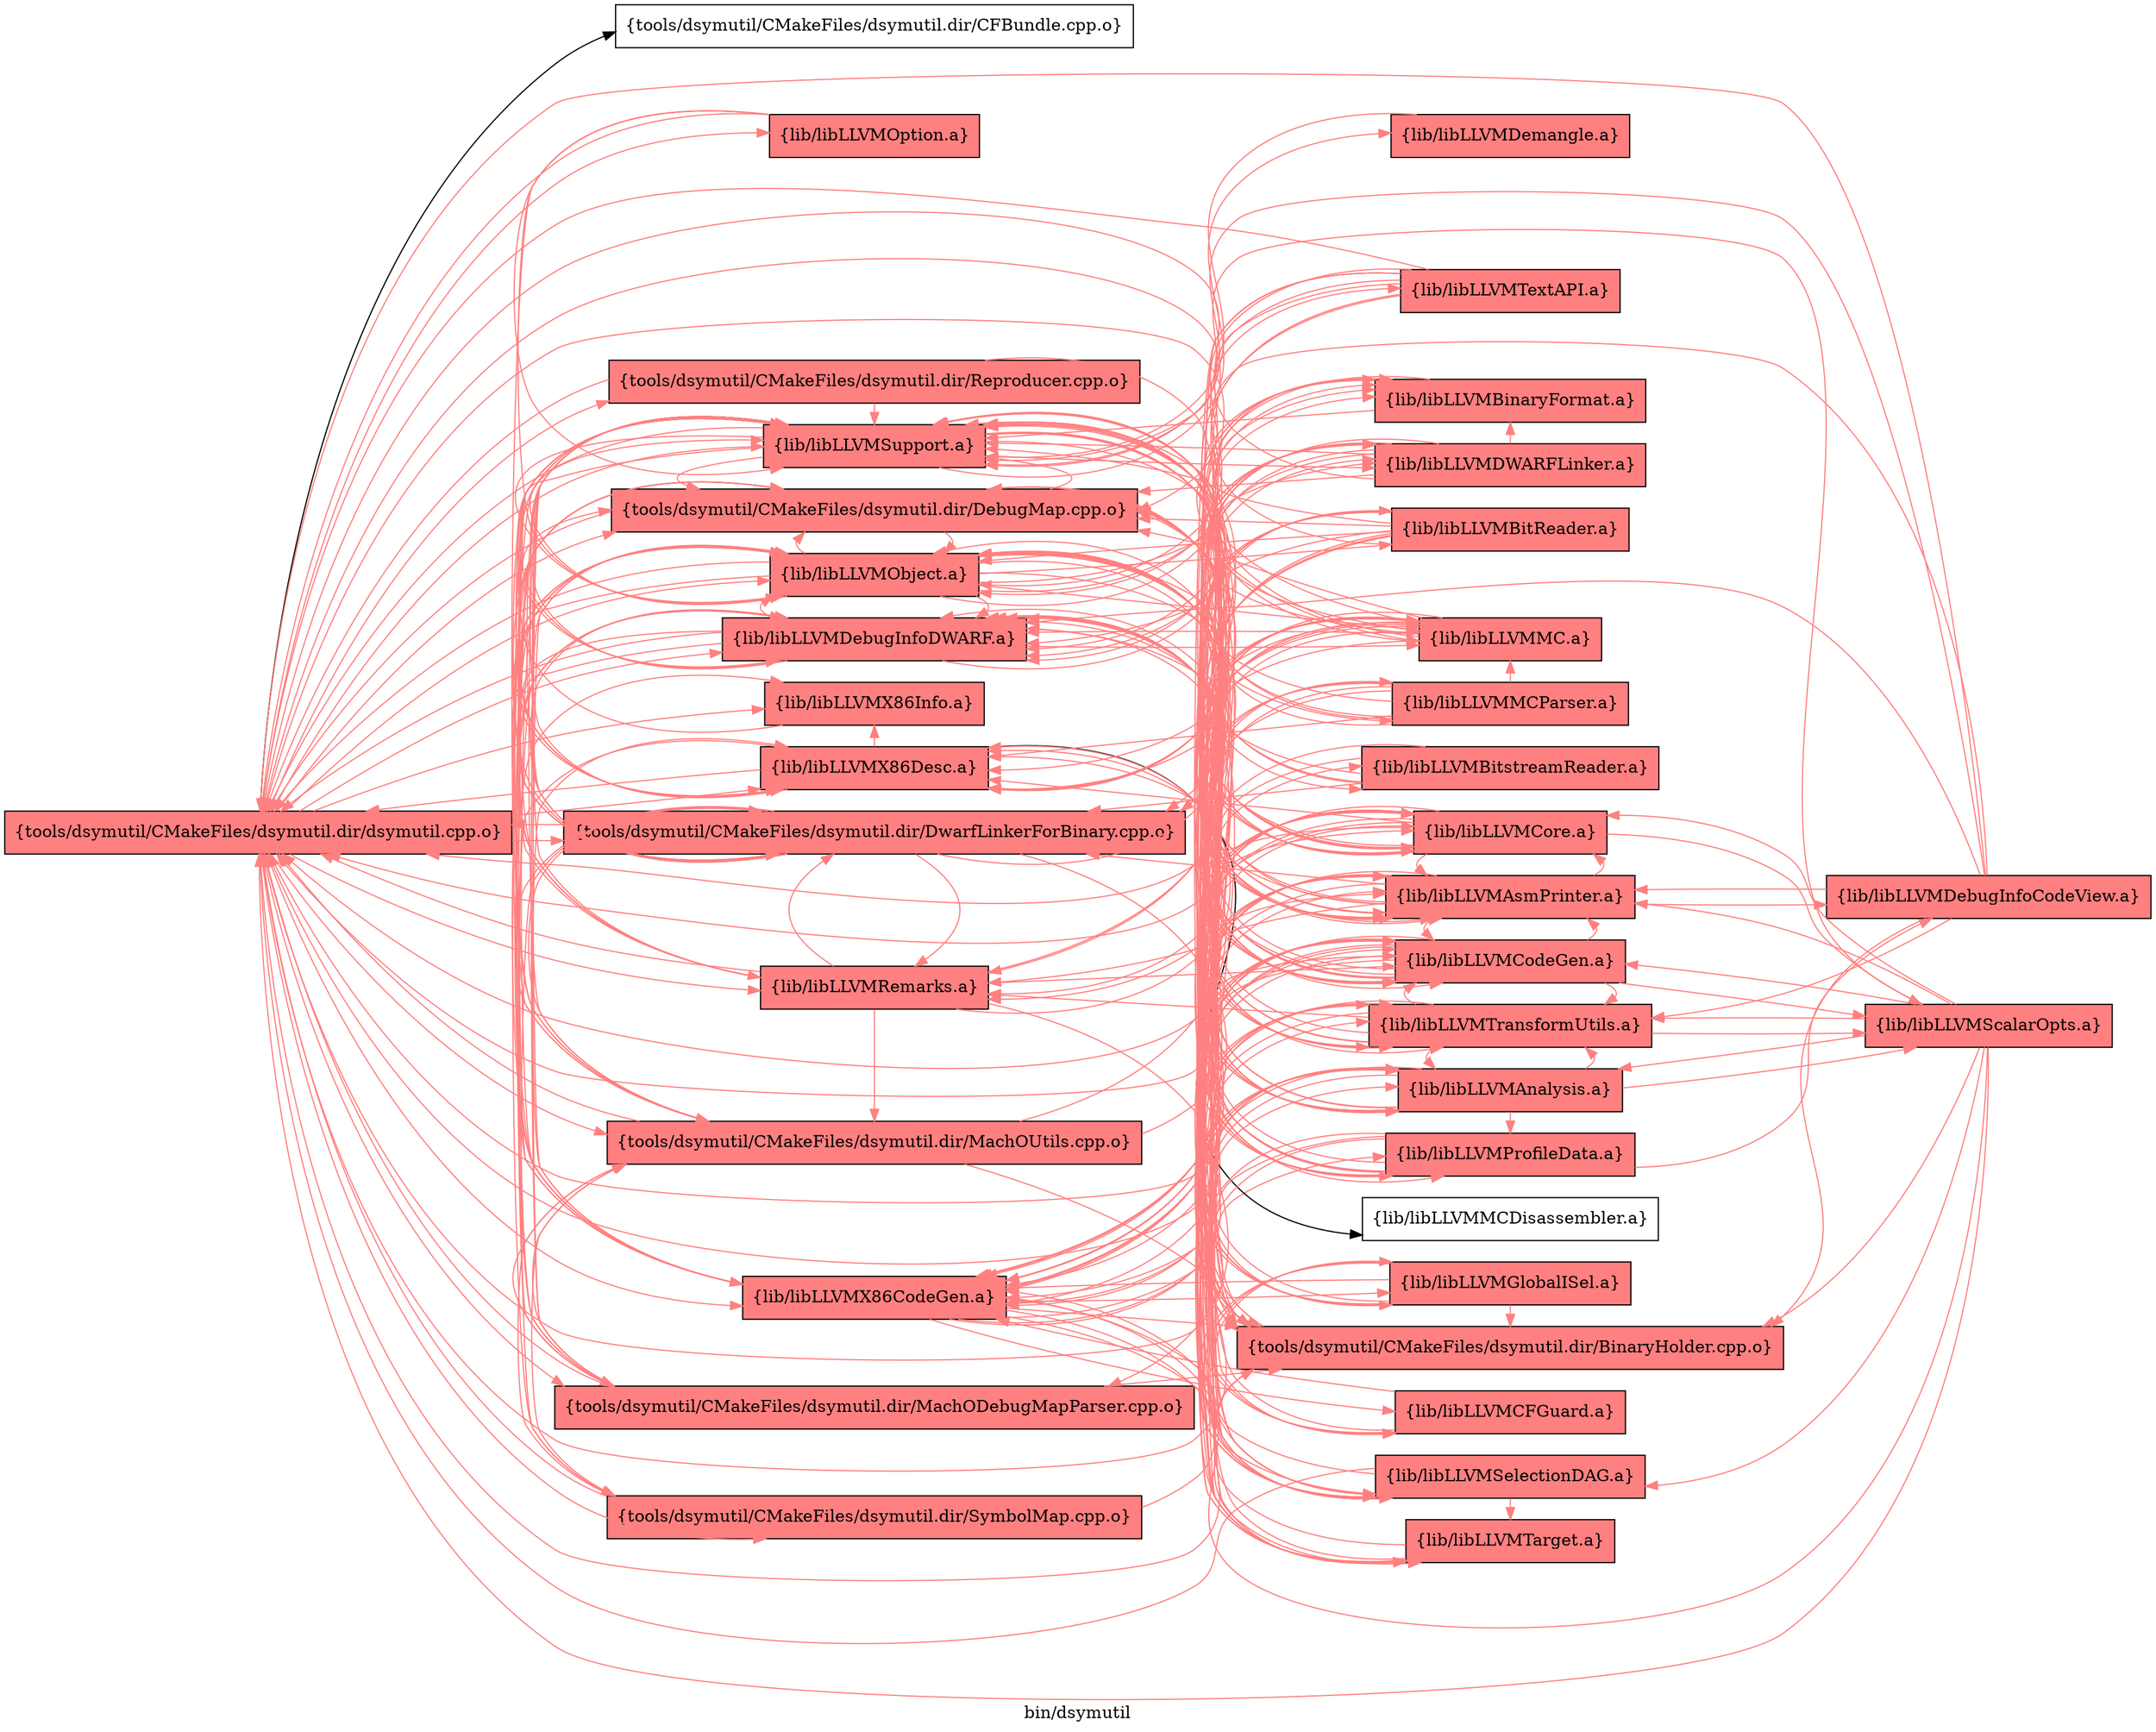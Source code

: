 digraph "bin/dsymutil" {
	label="bin/dsymutil";
	rankdir="LR"
	{ rank=same; Node0x5583446e5d78;  }
	{ rank=same; Node0x5583446e9338; Node0x5583446e8bb8; Node0x5583446e8fc8; Node0x5583446e87a8; Node0x5583446e76c8; Node0x5583446d7fe8; Node0x5583446ce9e8; Node0x5583446d3a88; Node0x5583446d3fd8; Node0x5583446d4488; Node0x5583446d0d38; Node0x5583446d4fc8; Node0x5583446d17d8; Node0x5583446d1c88; Node0x5583446d2138;  }
	{ rank=same; Node0x5583446e55f8; Node0x5583446d5518; Node0x5583446d59c8; Node0x5583446d1288; Node0x5583446d4938; Node0x5583446cbec8; Node0x5583446d2f98; Node0x5583446d9898; Node0x5583446d7bd8; Node0x5583446c4a38; Node0x5583446d9398; Node0x5583446ce178; Node0x5583446d8088; Node0x5583446d3498; Node0x5583446ccd78; Node0x5583446cd458; Node0x5583446d7138; Node0x5583446cd958; Node0x5583446cc8c8; Node0x5583446d5158;  }

	Node0x5583446e5d78 [shape=record,shape=box,style=filled,fillcolor="1.000000 0.5 1",group=1,label="{tools/dsymutil/CMakeFiles/dsymutil.dir/dsymutil.cpp.o}"];
	Node0x5583446e5d78 -> Node0x5583446e9338;
	Node0x5583446e5d78 -> Node0x5583446e8bb8[color="1.000000 0.5 1"];
	Node0x5583446e5d78 -> Node0x5583446e8fc8[color="1.000000 0.5 1"];
	Node0x5583446e5d78 -> Node0x5583446e87a8[color="1.000000 0.5 1"];
	Node0x5583446e5d78 -> Node0x5583446e76c8[color="1.000000 0.5 1"];
	Node0x5583446e5d78 -> Node0x5583446d7fe8[color="1.000000 0.5 1"];
	Node0x5583446e5d78 -> Node0x5583446ce9e8[color="1.000000 0.5 1"];
	Node0x5583446e5d78 -> Node0x5583446d3a88[color="1.000000 0.5 1"];
	Node0x5583446e5d78 -> Node0x5583446d3fd8[color="1.000000 0.5 1"];
	Node0x5583446e5d78 -> Node0x5583446d4488[color="1.000000 0.5 1"];
	Node0x5583446e5d78 -> Node0x5583446d0d38[color="1.000000 0.5 1"];
	Node0x5583446e5d78 -> Node0x5583446d4fc8[color="1.000000 0.5 1"];
	Node0x5583446e5d78 -> Node0x5583446d17d8[color="1.000000 0.5 1"];
	Node0x5583446e5d78 -> Node0x5583446d1c88[color="1.000000 0.5 1"];
	Node0x5583446e5d78 -> Node0x5583446d2138[color="1.000000 0.5 1"];
	Node0x5583446e9338 [shape=record,shape=box,group=0,label="{tools/dsymutil/CMakeFiles/dsymutil.dir/CFBundle.cpp.o}"];
	Node0x5583446e8bb8 [shape=record,shape=box,style=filled,fillcolor="1.000000 0.5 1",group=1,label="{tools/dsymutil/CMakeFiles/dsymutil.dir/DebugMap.cpp.o}"];
	Node0x5583446e8bb8 -> Node0x5583446e5d78[color="1.000000 0.5 1"];
	Node0x5583446e8bb8 -> Node0x5583446e55f8[color="1.000000 0.5 1"];
	Node0x5583446e8bb8 -> Node0x5583446d0d38[color="1.000000 0.5 1"];
	Node0x5583446e8bb8 -> Node0x5583446d2138[color="1.000000 0.5 1"];
	Node0x5583446e8fc8 [shape=record,shape=box,style=filled,fillcolor="1.000000 0.5 1",group=1,label="{tools/dsymutil/CMakeFiles/dsymutil.dir/DwarfLinkerForBinary.cpp.o}"];
	Node0x5583446e8fc8 -> Node0x5583446e5d78[color="1.000000 0.5 1"];
	Node0x5583446e8fc8 -> Node0x5583446e55f8[color="1.000000 0.5 1"];
	Node0x5583446e8fc8 -> Node0x5583446e8bb8[color="1.000000 0.5 1"];
	Node0x5583446e8fc8 -> Node0x5583446e76c8[color="1.000000 0.5 1"];
	Node0x5583446e8fc8 -> Node0x5583446ce9e8[color="1.000000 0.5 1"];
	Node0x5583446e8fc8 -> Node0x5583446d0d38[color="1.000000 0.5 1"];
	Node0x5583446e8fc8 -> Node0x5583446d4fc8[color="1.000000 0.5 1"];
	Node0x5583446e8fc8 -> Node0x5583446d5518[color="1.000000 0.5 1"];
	Node0x5583446e8fc8 -> Node0x5583446d59c8[color="1.000000 0.5 1"];
	Node0x5583446e8fc8 -> Node0x5583446d1c88[color="1.000000 0.5 1"];
	Node0x5583446e8fc8 -> Node0x5583446d2138[color="1.000000 0.5 1"];
	Node0x5583446e87a8 [shape=record,shape=box,style=filled,fillcolor="1.000000 0.5 1",group=1,label="{tools/dsymutil/CMakeFiles/dsymutil.dir/MachODebugMapParser.cpp.o}"];
	Node0x5583446e87a8 -> Node0x5583446e5d78[color="1.000000 0.5 1"];
	Node0x5583446e87a8 -> Node0x5583446e55f8[color="1.000000 0.5 1"];
	Node0x5583446e87a8 -> Node0x5583446e8bb8[color="1.000000 0.5 1"];
	Node0x5583446e87a8 -> Node0x5583446e76c8[color="1.000000 0.5 1"];
	Node0x5583446e87a8 -> Node0x5583446d0d38[color="1.000000 0.5 1"];
	Node0x5583446e87a8 -> Node0x5583446d2138[color="1.000000 0.5 1"];
	Node0x5583446e76c8 [shape=record,shape=box,style=filled,fillcolor="1.000000 0.5 1",group=1,label="{tools/dsymutil/CMakeFiles/dsymutil.dir/MachOUtils.cpp.o}"];
	Node0x5583446e76c8 -> Node0x5583446e5d78[color="1.000000 0.5 1"];
	Node0x5583446e76c8 -> Node0x5583446e55f8[color="1.000000 0.5 1"];
	Node0x5583446e76c8 -> Node0x5583446e8bb8[color="1.000000 0.5 1"];
	Node0x5583446e76c8 -> Node0x5583446e8fc8[color="1.000000 0.5 1"];
	Node0x5583446e76c8 -> Node0x5583446e87a8[color="1.000000 0.5 1"];
	Node0x5583446e76c8 -> Node0x5583446ce9e8[color="1.000000 0.5 1"];
	Node0x5583446e76c8 -> Node0x5583446d0d38[color="1.000000 0.5 1"];
	Node0x5583446e76c8 -> Node0x5583446d59c8[color="1.000000 0.5 1"];
	Node0x5583446e76c8 -> Node0x5583446d1288[color="1.000000 0.5 1"];
	Node0x5583446e76c8 -> Node0x5583446d2138[color="1.000000 0.5 1"];
	Node0x5583446d7fe8 [shape=record,shape=box,style=filled,fillcolor="1.000000 0.5 1",group=1,label="{tools/dsymutil/CMakeFiles/dsymutil.dir/Reproducer.cpp.o}"];
	Node0x5583446d7fe8 -> Node0x5583446e5d78[color="1.000000 0.5 1"];
	Node0x5583446d7fe8 -> Node0x5583446e55f8[color="1.000000 0.5 1"];
	Node0x5583446d7fe8 -> Node0x5583446d2138[color="1.000000 0.5 1"];
	Node0x5583446ce9e8 [shape=record,shape=box,style=filled,fillcolor="1.000000 0.5 1",group=1,label="{tools/dsymutil/CMakeFiles/dsymutil.dir/SymbolMap.cpp.o}"];
	Node0x5583446ce9e8 -> Node0x5583446e5d78[color="1.000000 0.5 1"];
	Node0x5583446ce9e8 -> Node0x5583446e55f8[color="1.000000 0.5 1"];
	Node0x5583446ce9e8 -> Node0x5583446e76c8[color="1.000000 0.5 1"];
	Node0x5583446ce9e8 -> Node0x5583446d2138[color="1.000000 0.5 1"];
	Node0x5583446d3a88 [shape=record,shape=box,style=filled,fillcolor="1.000000 0.5 1",group=1,label="{lib/libLLVMX86CodeGen.a}"];
	Node0x5583446d3a88 -> Node0x5583446d3fd8[color="1.000000 0.5 1"];
	Node0x5583446d3a88 -> Node0x5583446d4488[color="1.000000 0.5 1"];
	Node0x5583446d3a88 -> Node0x5583446d4938[color="1.000000 0.5 1"];
	Node0x5583446d3a88 -> Node0x5583446d59c8[color="1.000000 0.5 1"];
	Node0x5583446d3a88 -> Node0x5583446d1288[color="1.000000 0.5 1"];
	Node0x5583446d3a88 -> Node0x5583446d2138[color="1.000000 0.5 1"];
	Node0x5583446d3a88 -> Node0x5583446cbec8[color="1.000000 0.5 1"];
	Node0x5583446d3a88 -> Node0x5583446d2f98[color="1.000000 0.5 1"];
	Node0x5583446d3a88 -> Node0x5583446d9898[color="1.000000 0.5 1"];
	Node0x5583446d3a88 -> Node0x5583446d7bd8[color="1.000000 0.5 1"];
	Node0x5583446d3a88 -> Node0x5583446c4a38[color="1.000000 0.5 1"];
	Node0x5583446d3a88 -> Node0x5583446d9398[color="1.000000 0.5 1"];
	Node0x5583446d3a88 -> Node0x5583446e55f8[color="1.000000 0.5 1"];
	Node0x5583446d3a88 -> Node0x5583446ce178[color="1.000000 0.5 1"];
	Node0x5583446d3a88 -> Node0x5583446d8088[color="1.000000 0.5 1"];
	Node0x5583446d3fd8 [shape=record,shape=box,style=filled,fillcolor="1.000000 0.5 1",group=1,label="{lib/libLLVMX86Desc.a}"];
	Node0x5583446d3fd8 -> Node0x5583446e5d78[color="1.000000 0.5 1"];
	Node0x5583446d3fd8 -> Node0x5583446e8bb8[color="1.000000 0.5 1"];
	Node0x5583446d3fd8 -> Node0x5583446d59c8[color="1.000000 0.5 1"];
	Node0x5583446d3fd8 -> Node0x5583446d2138[color="1.000000 0.5 1"];
	Node0x5583446d3fd8 -> Node0x5583446d3a88[color="1.000000 0.5 1"];
	Node0x5583446d3fd8 -> Node0x5583446d4488[color="1.000000 0.5 1"];
	Node0x5583446d3fd8 -> Node0x5583446d3498;
	Node0x5583446d3fd8 -> Node0x5583446ccd78[color="1.000000 0.5 1"];
	Node0x5583446d4488 [shape=record,shape=box,style=filled,fillcolor="1.000000 0.5 1",group=1,label="{lib/libLLVMX86Info.a}"];
	Node0x5583446d4488 -> Node0x5583446d2138[color="1.000000 0.5 1"];
	Node0x5583446d0d38 [shape=record,shape=box,style=filled,fillcolor="1.000000 0.5 1",group=1,label="{lib/libLLVMObject.a}"];
	Node0x5583446d0d38 -> Node0x5583446e5d78[color="1.000000 0.5 1"];
	Node0x5583446d0d38 -> Node0x5583446e55f8[color="1.000000 0.5 1"];
	Node0x5583446d0d38 -> Node0x5583446e8bb8[color="1.000000 0.5 1"];
	Node0x5583446d0d38 -> Node0x5583446e8fc8[color="1.000000 0.5 1"];
	Node0x5583446d0d38 -> Node0x5583446d2138[color="1.000000 0.5 1"];
	Node0x5583446d0d38 -> Node0x5583446ccd78[color="1.000000 0.5 1"];
	Node0x5583446d0d38 -> Node0x5583446e87a8[color="1.000000 0.5 1"];
	Node0x5583446d0d38 -> Node0x5583446d3fd8[color="1.000000 0.5 1"];
	Node0x5583446d0d38 -> Node0x5583446d4938[color="1.000000 0.5 1"];
	Node0x5583446d0d38 -> Node0x5583446d59c8[color="1.000000 0.5 1"];
	Node0x5583446d0d38 -> Node0x5583446cd458[color="1.000000 0.5 1"];
	Node0x5583446d0d38 -> Node0x5583446cbec8[color="1.000000 0.5 1"];
	Node0x5583446d0d38 -> Node0x5583446d3a88[color="1.000000 0.5 1"];
	Node0x5583446d0d38 -> Node0x5583446d5518[color="1.000000 0.5 1"];
	Node0x5583446d0d38 -> Node0x5583446d7138[color="1.000000 0.5 1"];
	Node0x5583446d0d38 -> Node0x5583446d4fc8[color="1.000000 0.5 1"];
	Node0x5583446d0d38 -> Node0x5583446cd958[color="1.000000 0.5 1"];
	Node0x5583446d4fc8 [shape=record,shape=box,style=filled,fillcolor="1.000000 0.5 1",group=1,label="{lib/libLLVMDebugInfoDWARF.a}"];
	Node0x5583446d4fc8 -> Node0x5583446d2138[color="1.000000 0.5 1"];
	Node0x5583446d4fc8 -> Node0x5583446ccd78[color="1.000000 0.5 1"];
	Node0x5583446d4fc8 -> Node0x5583446e5d78[color="1.000000 0.5 1"];
	Node0x5583446d4fc8 -> Node0x5583446e55f8[color="1.000000 0.5 1"];
	Node0x5583446d4fc8 -> Node0x5583446e8bb8[color="1.000000 0.5 1"];
	Node0x5583446d4fc8 -> Node0x5583446e8fc8[color="1.000000 0.5 1"];
	Node0x5583446d4fc8 -> Node0x5583446e87a8[color="1.000000 0.5 1"];
	Node0x5583446d4fc8 -> Node0x5583446d4938[color="1.000000 0.5 1"];
	Node0x5583446d4fc8 -> Node0x5583446d0d38[color="1.000000 0.5 1"];
	Node0x5583446d4fc8 -> Node0x5583446d3fd8[color="1.000000 0.5 1"];
	Node0x5583446d4fc8 -> Node0x5583446d59c8[color="1.000000 0.5 1"];
	Node0x5583446d4fc8 -> Node0x5583446d3a88[color="1.000000 0.5 1"];
	Node0x5583446d17d8 [shape=record,shape=box,style=filled,fillcolor="1.000000 0.5 1",group=1,label="{lib/libLLVMOption.a}"];
	Node0x5583446d17d8 -> Node0x5583446d3a88[color="1.000000 0.5 1"];
	Node0x5583446d17d8 -> Node0x5583446d2138[color="1.000000 0.5 1"];
	Node0x5583446d17d8 -> Node0x5583446e5d78[color="1.000000 0.5 1"];
	Node0x5583446d17d8 -> Node0x5583446d0d38[color="1.000000 0.5 1"];
	Node0x5583446d1c88 [shape=record,shape=box,style=filled,fillcolor="1.000000 0.5 1",group=1,label="{lib/libLLVMRemarks.a}"];
	Node0x5583446d1c88 -> Node0x5583446d4fc8[color="1.000000 0.5 1"];
	Node0x5583446d1c88 -> Node0x5583446d2138[color="1.000000 0.5 1"];
	Node0x5583446d1c88 -> Node0x5583446e5d78[color="1.000000 0.5 1"];
	Node0x5583446d1c88 -> Node0x5583446e55f8[color="1.000000 0.5 1"];
	Node0x5583446d1c88 -> Node0x5583446e8fc8[color="1.000000 0.5 1"];
	Node0x5583446d1c88 -> Node0x5583446e8bb8[color="1.000000 0.5 1"];
	Node0x5583446d1c88 -> Node0x5583446d0d38[color="1.000000 0.5 1"];
	Node0x5583446d1c88 -> Node0x5583446cc8c8[color="1.000000 0.5 1"];
	Node0x5583446d1c88 -> Node0x5583446e76c8[color="1.000000 0.5 1"];
	Node0x5583446d1c88 -> Node0x5583446d1288[color="1.000000 0.5 1"];
	Node0x5583446d1c88 -> Node0x5583446d59c8[color="1.000000 0.5 1"];
	Node0x5583446d2138 [shape=record,shape=box,style=filled,fillcolor="1.000000 0.5 1",group=1,label="{lib/libLLVMSupport.a}"];
	Node0x5583446d2138 -> Node0x5583446e5d78[color="1.000000 0.5 1"];
	Node0x5583446d2138 -> Node0x5583446e55f8[color="1.000000 0.5 1"];
	Node0x5583446d2138 -> Node0x5583446d3a88[color="1.000000 0.5 1"];
	Node0x5583446d2138 -> Node0x5583446d0d38[color="1.000000 0.5 1"];
	Node0x5583446d2138 -> Node0x5583446d4938[color="1.000000 0.5 1"];
	Node0x5583446d2138 -> Node0x5583446d1288[color="1.000000 0.5 1"];
	Node0x5583446d2138 -> Node0x5583446d4fc8[color="1.000000 0.5 1"];
	Node0x5583446d2138 -> Node0x5583446d59c8[color="1.000000 0.5 1"];
	Node0x5583446d2138 -> Node0x5583446e8bb8[color="1.000000 0.5 1"];
	Node0x5583446d2138 -> Node0x5583446e8fc8[color="1.000000 0.5 1"];
	Node0x5583446d2138 -> Node0x5583446d5518[color="1.000000 0.5 1"];
	Node0x5583446d2138 -> Node0x5583446e87a8[color="1.000000 0.5 1"];
	Node0x5583446d2138 -> Node0x5583446d3fd8[color="1.000000 0.5 1"];
	Node0x5583446d2138 -> Node0x5583446d1c88[color="1.000000 0.5 1"];
	Node0x5583446d2138 -> Node0x5583446e76c8[color="1.000000 0.5 1"];
	Node0x5583446d2138 -> Node0x5583446d8088[color="1.000000 0.5 1"];
	Node0x5583446d2138 -> Node0x5583446d5158[color="1.000000 0.5 1"];
	Node0x5583446d2138 -> Node0x5583446ce178[color="1.000000 0.5 1"];
	Node0x5583446e55f8 [shape=record,shape=box,style=filled,fillcolor="1.000000 0.5 1",group=1,label="{tools/dsymutil/CMakeFiles/dsymutil.dir/BinaryHolder.cpp.o}"];
	Node0x5583446e55f8 -> Node0x5583446e5d78[color="1.000000 0.5 1"];
	Node0x5583446e55f8 -> Node0x5583446d0d38[color="1.000000 0.5 1"];
	Node0x5583446e55f8 -> Node0x5583446d2138[color="1.000000 0.5 1"];
	Node0x5583446d5518 [shape=record,shape=box,style=filled,fillcolor="1.000000 0.5 1",group=1,label="{lib/libLLVMDWARFLinker.a}"];
	Node0x5583446d5518 -> Node0x5583446e5d78[color="1.000000 0.5 1"];
	Node0x5583446d5518 -> Node0x5583446e55f8[color="1.000000 0.5 1"];
	Node0x5583446d5518 -> Node0x5583446e8bb8[color="1.000000 0.5 1"];
	Node0x5583446d5518 -> Node0x5583446e8fc8[color="1.000000 0.5 1"];
	Node0x5583446d5518 -> Node0x5583446d4938[color="1.000000 0.5 1"];
	Node0x5583446d5518 -> Node0x5583446d4fc8[color="1.000000 0.5 1"];
	Node0x5583446d5518 -> Node0x5583446d1288[color="1.000000 0.5 1"];
	Node0x5583446d5518 -> Node0x5583446d2138[color="1.000000 0.5 1"];
	Node0x5583446d5518 -> Node0x5583446ccd78[color="1.000000 0.5 1"];
	Node0x5583446d5518 -> Node0x5583446d3fd8[color="1.000000 0.5 1"];
	Node0x5583446d5518 -> Node0x5583446d59c8[color="1.000000 0.5 1"];
	Node0x5583446d59c8 [shape=record,shape=box,style=filled,fillcolor="1.000000 0.5 1",group=1,label="{lib/libLLVMMC.a}"];
	Node0x5583446d59c8 -> Node0x5583446d3fd8[color="1.000000 0.5 1"];
	Node0x5583446d59c8 -> Node0x5583446d2138[color="1.000000 0.5 1"];
	Node0x5583446d59c8 -> Node0x5583446e5d78[color="1.000000 0.5 1"];
	Node0x5583446d59c8 -> Node0x5583446e55f8[color="1.000000 0.5 1"];
	Node0x5583446d59c8 -> Node0x5583446d4938[color="1.000000 0.5 1"];
	Node0x5583446d59c8 -> Node0x5583446e8bb8[color="1.000000 0.5 1"];
	Node0x5583446d59c8 -> Node0x5583446d4fc8[color="1.000000 0.5 1"];
	Node0x5583446d59c8 -> Node0x5583446d5518[color="1.000000 0.5 1"];
	Node0x5583446d59c8 -> Node0x5583446d3a88[color="1.000000 0.5 1"];
	Node0x5583446d59c8 -> Node0x5583446ccd78[color="1.000000 0.5 1"];
	Node0x5583446d1288 [shape=record,shape=box,style=filled,fillcolor="1.000000 0.5 1",group=1,label="{lib/libLLVMCodeGen.a}"];
	Node0x5583446d1288 -> Node0x5583446d3a88[color="1.000000 0.5 1"];
	Node0x5583446d1288 -> Node0x5583446cbec8[color="1.000000 0.5 1"];
	Node0x5583446d1288 -> Node0x5583446d2138[color="1.000000 0.5 1"];
	Node0x5583446d1288 -> Node0x5583446d7bd8[color="1.000000 0.5 1"];
	Node0x5583446d1288 -> Node0x5583446d5518[color="1.000000 0.5 1"];
	Node0x5583446d1288 -> Node0x5583446d59c8[color="1.000000 0.5 1"];
	Node0x5583446d1288 -> Node0x5583446d4938[color="1.000000 0.5 1"];
	Node0x5583446d1288 -> Node0x5583446d8088[color="1.000000 0.5 1"];
	Node0x5583446d1288 -> Node0x5583446e8bb8[color="1.000000 0.5 1"];
	Node0x5583446d1288 -> Node0x5583446d3fd8[color="1.000000 0.5 1"];
	Node0x5583446d1288 -> Node0x5583446d2f98[color="1.000000 0.5 1"];
	Node0x5583446d1288 -> Node0x5583446e5d78[color="1.000000 0.5 1"];
	Node0x5583446d1288 -> Node0x5583446e55f8[color="1.000000 0.5 1"];
	Node0x5583446d1288 -> Node0x5583446d4fc8[color="1.000000 0.5 1"];
	Node0x5583446d1288 -> Node0x5583446d0d38[color="1.000000 0.5 1"];
	Node0x5583446d1288 -> Node0x5583446e87a8[color="1.000000 0.5 1"];
	Node0x5583446d1288 -> Node0x5583446ce178[color="1.000000 0.5 1"];
	Node0x5583446d1288 -> Node0x5583446d6918[color="1.000000 0.5 1"];
	Node0x5583446d4938 [shape=record,shape=box,style=filled,fillcolor="1.000000 0.5 1",group=1,label="{lib/libLLVMAsmPrinter.a}"];
	Node0x5583446d4938 -> Node0x5583446e5d78[color="1.000000 0.5 1"];
	Node0x5583446d4938 -> Node0x5583446e8bb8[color="1.000000 0.5 1"];
	Node0x5583446d4938 -> Node0x5583446d3a88[color="1.000000 0.5 1"];
	Node0x5583446d4938 -> Node0x5583446d3fd8[color="1.000000 0.5 1"];
	Node0x5583446d4938 -> Node0x5583446d59c8[color="1.000000 0.5 1"];
	Node0x5583446d4938 -> Node0x5583446d1288[color="1.000000 0.5 1"];
	Node0x5583446d4938 -> Node0x5583446d1c88[color="1.000000 0.5 1"];
	Node0x5583446d4938 -> Node0x5583446d2138[color="1.000000 0.5 1"];
	Node0x5583446d4938 -> Node0x5583446cbec8[color="1.000000 0.5 1"];
	Node0x5583446d4938 -> Node0x5583446d2f98[color="1.000000 0.5 1"];
	Node0x5583446d4938 -> Node0x5583446d7bd8[color="1.000000 0.5 1"];
	Node0x5583446d4938 -> Node0x5583446ccd78[color="1.000000 0.5 1"];
	Node0x5583446d4938 -> Node0x5583446d7138[color="1.000000 0.5 1"];
	Node0x5583446d4938 -> Node0x5583446e8fc8[color="1.000000 0.5 1"];
	Node0x5583446d4938 -> Node0x5583446d4fc8[color="1.000000 0.5 1"];
	Node0x5583446d4938 -> Node0x5583446cf7f8[color="1.000000 0.5 1"];
	Node0x5583446cbec8 [shape=record,shape=box,style=filled,fillcolor="1.000000 0.5 1",group=1,label="{lib/libLLVMCore.a}"];
	Node0x5583446cbec8 -> Node0x5583446d2138[color="1.000000 0.5 1"];
	Node0x5583446cbec8 -> Node0x5583446e5d78[color="1.000000 0.5 1"];
	Node0x5583446cbec8 -> Node0x5583446d3a88[color="1.000000 0.5 1"];
	Node0x5583446cbec8 -> Node0x5583446d4938[color="1.000000 0.5 1"];
	Node0x5583446cbec8 -> Node0x5583446d4fc8[color="1.000000 0.5 1"];
	Node0x5583446cbec8 -> Node0x5583446d1288[color="1.000000 0.5 1"];
	Node0x5583446cbec8 -> Node0x5583446d9898[color="1.000000 0.5 1"];
	Node0x5583446cbec8 -> Node0x5583446d7bd8[color="1.000000 0.5 1"];
	Node0x5583446cbec8 -> Node0x5583446ccd78[color="1.000000 0.5 1"];
	Node0x5583446cbec8 -> Node0x5583446d3fd8[color="1.000000 0.5 1"];
	Node0x5583446cbec8 -> Node0x5583446d8088[color="1.000000 0.5 1"];
	Node0x5583446cbec8 -> Node0x5583446e55f8[color="1.000000 0.5 1"];
	Node0x5583446cbec8 -> Node0x5583446d9398[color="1.000000 0.5 1"];
	Node0x5583446cbec8 -> Node0x5583446e8bb8[color="1.000000 0.5 1"];
	Node0x5583446cbec8 -> Node0x5583446d1c88[color="1.000000 0.5 1"];
	Node0x5583446cbec8 -> Node0x5583446cd458[color="1.000000 0.5 1"];
	Node0x5583446cbec8 -> Node0x5583446d5518[color="1.000000 0.5 1"];
	Node0x5583446cbec8 -> Node0x5583446d6918[color="1.000000 0.5 1"];
	Node0x5583446d2f98 [shape=record,shape=box,style=filled,fillcolor="1.000000 0.5 1",group=1,label="{lib/libLLVMTarget.a}"];
	Node0x5583446d2f98 -> Node0x5583446d3a88[color="1.000000 0.5 1"];
	Node0x5583446d2f98 -> Node0x5583446d4938[color="1.000000 0.5 1"];
	Node0x5583446d2f98 -> Node0x5583446d59c8[color="1.000000 0.5 1"];
	Node0x5583446d2f98 -> Node0x5583446d2138[color="1.000000 0.5 1"];
	Node0x5583446d2f98 -> Node0x5583446cbec8[color="1.000000 0.5 1"];
	Node0x5583446d2f98 -> Node0x5583446d5518[color="1.000000 0.5 1"];
	Node0x5583446d2f98 -> Node0x5583446d1288[color="1.000000 0.5 1"];
	Node0x5583446d2f98 -> Node0x5583446d7bd8[color="1.000000 0.5 1"];
	Node0x5583446d9898 [shape=record,shape=box,style=filled,fillcolor="1.000000 0.5 1",group=1,label="{lib/libLLVMSelectionDAG.a}"];
	Node0x5583446d9898 -> Node0x5583446d3a88[color="1.000000 0.5 1"];
	Node0x5583446d9898 -> Node0x5583446d1288[color="1.000000 0.5 1"];
	Node0x5583446d9898 -> Node0x5583446d2138[color="1.000000 0.5 1"];
	Node0x5583446d9898 -> Node0x5583446d7bd8[color="1.000000 0.5 1"];
	Node0x5583446d9898 -> Node0x5583446cbec8[color="1.000000 0.5 1"];
	Node0x5583446d9898 -> Node0x5583446d59c8[color="1.000000 0.5 1"];
	Node0x5583446d9898 -> Node0x5583446d4938[color="1.000000 0.5 1"];
	Node0x5583446d9898 -> Node0x5583446d4fc8[color="1.000000 0.5 1"];
	Node0x5583446d9898 -> Node0x5583446c4a38[color="1.000000 0.5 1"];
	Node0x5583446d9898 -> Node0x5583446d2f98[color="1.000000 0.5 1"];
	Node0x5583446d9898 -> Node0x5583446d8088[color="1.000000 0.5 1"];
	Node0x5583446d9898 -> Node0x5583446e5d78[color="1.000000 0.5 1"];
	Node0x5583446d9898 -> Node0x5583446d0d38[color="1.000000 0.5 1"];
	Node0x5583446d7bd8 [shape=record,shape=box,style=filled,fillcolor="1.000000 0.5 1",group=1,label="{lib/libLLVMAnalysis.a}"];
	Node0x5583446d7bd8 -> Node0x5583446d3a88[color="1.000000 0.5 1"];
	Node0x5583446d7bd8 -> Node0x5583446d2138[color="1.000000 0.5 1"];
	Node0x5583446d7bd8 -> Node0x5583446cbec8[color="1.000000 0.5 1"];
	Node0x5583446d7bd8 -> Node0x5583446e5d78[color="1.000000 0.5 1"];
	Node0x5583446d7bd8 -> Node0x5583446e55f8[color="1.000000 0.5 1"];
	Node0x5583446d7bd8 -> Node0x5583446d1288[color="1.000000 0.5 1"];
	Node0x5583446d7bd8 -> Node0x5583446d8088[color="1.000000 0.5 1"];
	Node0x5583446d7bd8 -> Node0x5583446d9898[color="1.000000 0.5 1"];
	Node0x5583446d7bd8 -> Node0x5583446c4a38[color="1.000000 0.5 1"];
	Node0x5583446d7bd8 -> Node0x5583446d4938[color="1.000000 0.5 1"];
	Node0x5583446d7bd8 -> Node0x5583446d6918[color="1.000000 0.5 1"];
	Node0x5583446d7bd8 -> Node0x5583446ce178[color="1.000000 0.5 1"];
	Node0x5583446d7bd8 -> Node0x5583446d5518[color="1.000000 0.5 1"];
	Node0x5583446d7bd8 -> Node0x5583446d0d38[color="1.000000 0.5 1"];
	Node0x5583446c4a38 [shape=record,shape=box,style=filled,fillcolor="1.000000 0.5 1",group=1,label="{lib/libLLVMGlobalISel.a}"];
	Node0x5583446c4a38 -> Node0x5583446d3a88[color="1.000000 0.5 1"];
	Node0x5583446c4a38 -> Node0x5583446d1288[color="1.000000 0.5 1"];
	Node0x5583446c4a38 -> Node0x5583446d2138[color="1.000000 0.5 1"];
	Node0x5583446c4a38 -> Node0x5583446cbec8[color="1.000000 0.5 1"];
	Node0x5583446c4a38 -> Node0x5583446d4938[color="1.000000 0.5 1"];
	Node0x5583446c4a38 -> Node0x5583446d59c8[color="1.000000 0.5 1"];
	Node0x5583446c4a38 -> Node0x5583446d2f98[color="1.000000 0.5 1"];
	Node0x5583446c4a38 -> Node0x5583446d9898[color="1.000000 0.5 1"];
	Node0x5583446c4a38 -> Node0x5583446d7bd8[color="1.000000 0.5 1"];
	Node0x5583446c4a38 -> Node0x5583446e55f8[color="1.000000 0.5 1"];
	Node0x5583446c4a38 -> Node0x5583446d8088[color="1.000000 0.5 1"];
	Node0x5583446d9398 [shape=record,shape=box,style=filled,fillcolor="1.000000 0.5 1",group=1,label="{lib/libLLVMCFGuard.a}"];
	Node0x5583446d9398 -> Node0x5583446d3a88[color="1.000000 0.5 1"];
	Node0x5583446d9398 -> Node0x5583446cbec8[color="1.000000 0.5 1"];
	Node0x5583446d9398 -> Node0x5583446d2138[color="1.000000 0.5 1"];
	Node0x5583446ce178 [shape=record,shape=box,style=filled,fillcolor="1.000000 0.5 1",group=1,label="{lib/libLLVMProfileData.a}"];
	Node0x5583446ce178 -> Node0x5583446e5d78[color="1.000000 0.5 1"];
	Node0x5583446ce178 -> Node0x5583446e55f8[color="1.000000 0.5 1"];
	Node0x5583446ce178 -> Node0x5583446d3a88[color="1.000000 0.5 1"];
	Node0x5583446ce178 -> Node0x5583446d0d38[color="1.000000 0.5 1"];
	Node0x5583446ce178 -> Node0x5583446d1288[color="1.000000 0.5 1"];
	Node0x5583446ce178 -> Node0x5583446d2138[color="1.000000 0.5 1"];
	Node0x5583446ce178 -> Node0x5583446cbec8[color="1.000000 0.5 1"];
	Node0x5583446ce178 -> Node0x5583446e8bb8[color="1.000000 0.5 1"];
	Node0x5583446ce178 -> Node0x5583446d3fd8[color="1.000000 0.5 1"];
	Node0x5583446ce178 -> Node0x5583446d4fc8[color="1.000000 0.5 1"];
	Node0x5583446ce178 -> Node0x5583446d4938[color="1.000000 0.5 1"];
	Node0x5583446ce178 -> Node0x5583446d59c8[color="1.000000 0.5 1"];
	Node0x5583446ce178 -> Node0x5583446cf7f8[color="1.000000 0.5 1"];
	Node0x5583446d8088 [shape=record,shape=box,style=filled,fillcolor="1.000000 0.5 1",group=1,label="{lib/libLLVMTransformUtils.a}"];
	Node0x5583446d8088 -> Node0x5583446e55f8[color="1.000000 0.5 1"];
	Node0x5583446d8088 -> Node0x5583446d3a88[color="1.000000 0.5 1"];
	Node0x5583446d8088 -> Node0x5583446d1288[color="1.000000 0.5 1"];
	Node0x5583446d8088 -> Node0x5583446cbec8[color="1.000000 0.5 1"];
	Node0x5583446d8088 -> Node0x5583446d2138[color="1.000000 0.5 1"];
	Node0x5583446d8088 -> Node0x5583446d7bd8[color="1.000000 0.5 1"];
	Node0x5583446d8088 -> Node0x5583446d6918[color="1.000000 0.5 1"];
	Node0x5583446d8088 -> Node0x5583446e5d78[color="1.000000 0.5 1"];
	Node0x5583446d8088 -> Node0x5583446d4938[color="1.000000 0.5 1"];
	Node0x5583446d8088 -> Node0x5583446d9898[color="1.000000 0.5 1"];
	Node0x5583446d8088 -> Node0x5583446d9398[color="1.000000 0.5 1"];
	Node0x5583446d8088 -> Node0x5583446d4fc8[color="1.000000 0.5 1"];
	Node0x5583446d8088 -> Node0x5583446d0d38[color="1.000000 0.5 1"];
	Node0x5583446d8088 -> Node0x5583446d1c88[color="1.000000 0.5 1"];
	Node0x5583446d3498 [shape=record,shape=box,group=0,label="{lib/libLLVMMCDisassembler.a}"];
	Node0x5583446ccd78 [shape=record,shape=box,style=filled,fillcolor="1.000000 0.5 1",group=1,label="{lib/libLLVMBinaryFormat.a}"];
	Node0x5583446ccd78 -> Node0x5583446cbec8[color="1.000000 0.5 1"];
	Node0x5583446ccd78 -> Node0x5583446d4fc8[color="1.000000 0.5 1"];
	Node0x5583446ccd78 -> Node0x5583446d2138[color="1.000000 0.5 1"];
	Node0x5583446ccd78 -> Node0x5583446e55f8[color="1.000000 0.5 1"];
	Node0x5583446d7138 [shape=record,shape=box,style=filled,fillcolor="1.000000 0.5 1",group=1,label="{lib/libLLVMMCParser.a}"];
	Node0x5583446d7138 -> Node0x5583446e5d78[color="1.000000 0.5 1"];
	Node0x5583446d7138 -> Node0x5583446e55f8[color="1.000000 0.5 1"];
	Node0x5583446d7138 -> Node0x5583446e8bb8[color="1.000000 0.5 1"];
	Node0x5583446d7138 -> Node0x5583446d3a88[color="1.000000 0.5 1"];
	Node0x5583446d7138 -> Node0x5583446d4938[color="1.000000 0.5 1"];
	Node0x5583446d7138 -> Node0x5583446d5518[color="1.000000 0.5 1"];
	Node0x5583446d7138 -> Node0x5583446d59c8[color="1.000000 0.5 1"];
	Node0x5583446d7138 -> Node0x5583446d0d38[color="1.000000 0.5 1"];
	Node0x5583446d7138 -> Node0x5583446d2138[color="1.000000 0.5 1"];
	Node0x5583446d7138 -> Node0x5583446d3fd8[color="1.000000 0.5 1"];
	Node0x5583446cf7f8 [shape=record,shape=box,style=filled,fillcolor="1.000000 0.5 1",group=1,label="{lib/libLLVMDebugInfoCodeView.a}"];
	Node0x5583446cf7f8 -> Node0x5583446e5d78[color="1.000000 0.5 1"];
	Node0x5583446cf7f8 -> Node0x5583446d0d38[color="1.000000 0.5 1"];
	Node0x5583446cf7f8 -> Node0x5583446d2138[color="1.000000 0.5 1"];
	Node0x5583446cf7f8 -> Node0x5583446d4938[color="1.000000 0.5 1"];
	Node0x5583446cf7f8 -> Node0x5583446d4fc8[color="1.000000 0.5 1"];
	Node0x5583446cf7f8 -> Node0x5583446e55f8[color="1.000000 0.5 1"];
	Node0x5583446cf7f8 -> Node0x5583446d8088[color="1.000000 0.5 1"];
	Node0x5583446cd458 [shape=record,shape=box,style=filled,fillcolor="1.000000 0.5 1",group=1,label="{lib/libLLVMBitReader.a}"];
	Node0x5583446cd458 -> Node0x5583446e5d78[color="1.000000 0.5 1"];
	Node0x5583446cd458 -> Node0x5583446e55f8[color="1.000000 0.5 1"];
	Node0x5583446cd458 -> Node0x5583446e8bb8[color="1.000000 0.5 1"];
	Node0x5583446cd458 -> Node0x5583446e8fc8[color="1.000000 0.5 1"];
	Node0x5583446cd458 -> Node0x5583446d3a88[color="1.000000 0.5 1"];
	Node0x5583446cd458 -> Node0x5583446d4938[color="1.000000 0.5 1"];
	Node0x5583446cd458 -> Node0x5583446d0d38[color="1.000000 0.5 1"];
	Node0x5583446cd458 -> Node0x5583446d4fc8[color="1.000000 0.5 1"];
	Node0x5583446cd458 -> Node0x5583446d1288[color="1.000000 0.5 1"];
	Node0x5583446cd458 -> Node0x5583446d1c88[color="1.000000 0.5 1"];
	Node0x5583446cd458 -> Node0x5583446d2138[color="1.000000 0.5 1"];
	Node0x5583446cd458 -> Node0x5583446cbec8[color="1.000000 0.5 1"];
	Node0x5583446cd458 -> Node0x5583446d7bd8[color="1.000000 0.5 1"];
	Node0x5583446cd458 -> Node0x5583446cc8c8[color="1.000000 0.5 1"];
	Node0x5583446cd958 [shape=record,shape=box,style=filled,fillcolor="1.000000 0.5 1",group=1,label="{lib/libLLVMTextAPI.a}"];
	Node0x5583446cd958 -> Node0x5583446d2138[color="1.000000 0.5 1"];
	Node0x5583446cd958 -> Node0x5583446e5d78[color="1.000000 0.5 1"];
	Node0x5583446cd958 -> Node0x5583446e55f8[color="1.000000 0.5 1"];
	Node0x5583446cd958 -> Node0x5583446e8bb8[color="1.000000 0.5 1"];
	Node0x5583446cd958 -> Node0x5583446d0d38[color="1.000000 0.5 1"];
	Node0x5583446cd958 -> Node0x5583446d1288[color="1.000000 0.5 1"];
	Node0x5583446cd958 -> Node0x5583446d4fc8[color="1.000000 0.5 1"];
	Node0x5583446cd958 -> Node0x5583446d8088[color="1.000000 0.5 1"];
	Node0x5583446cd958 -> Node0x5583446d3fd8[color="1.000000 0.5 1"];
	Node0x5583446d6918 [shape=record,shape=box,style=filled,fillcolor="1.000000 0.5 1",group=1,label="{lib/libLLVMScalarOpts.a}"];
	Node0x5583446d6918 -> Node0x5583446d3a88[color="1.000000 0.5 1"];
	Node0x5583446d6918 -> Node0x5583446d1288[color="1.000000 0.5 1"];
	Node0x5583446d6918 -> Node0x5583446d2138[color="1.000000 0.5 1"];
	Node0x5583446d6918 -> Node0x5583446cbec8[color="1.000000 0.5 1"];
	Node0x5583446d6918 -> Node0x5583446d8088[color="1.000000 0.5 1"];
	Node0x5583446d6918 -> Node0x5583446d7bd8[color="1.000000 0.5 1"];
	Node0x5583446d6918 -> Node0x5583446e55f8[color="1.000000 0.5 1"];
	Node0x5583446d6918 -> Node0x5583446d4938[color="1.000000 0.5 1"];
	Node0x5583446d6918 -> Node0x5583446d9898[color="1.000000 0.5 1"];
	Node0x5583446d6918 -> Node0x5583446e5d78[color="1.000000 0.5 1"];
	Node0x5583446cc8c8 [shape=record,shape=box,style=filled,fillcolor="1.000000 0.5 1",group=1,label="{lib/libLLVMBitstreamReader.a}"];
	Node0x5583446cc8c8 -> Node0x5583446e5d78[color="1.000000 0.5 1"];
	Node0x5583446cc8c8 -> Node0x5583446e8bb8[color="1.000000 0.5 1"];
	Node0x5583446cc8c8 -> Node0x5583446e8fc8[color="1.000000 0.5 1"];
	Node0x5583446cc8c8 -> Node0x5583446d4fc8[color="1.000000 0.5 1"];
	Node0x5583446cc8c8 -> Node0x5583446d1c88[color="1.000000 0.5 1"];
	Node0x5583446cc8c8 -> Node0x5583446d2138[color="1.000000 0.5 1"];
	Node0x5583446d5158 [shape=record,shape=box,style=filled,fillcolor="1.000000 0.5 1",group=1,label="{lib/libLLVMDemangle.a}"];
	Node0x5583446d5158 -> Node0x5583446d2138[color="1.000000 0.5 1"];
}
